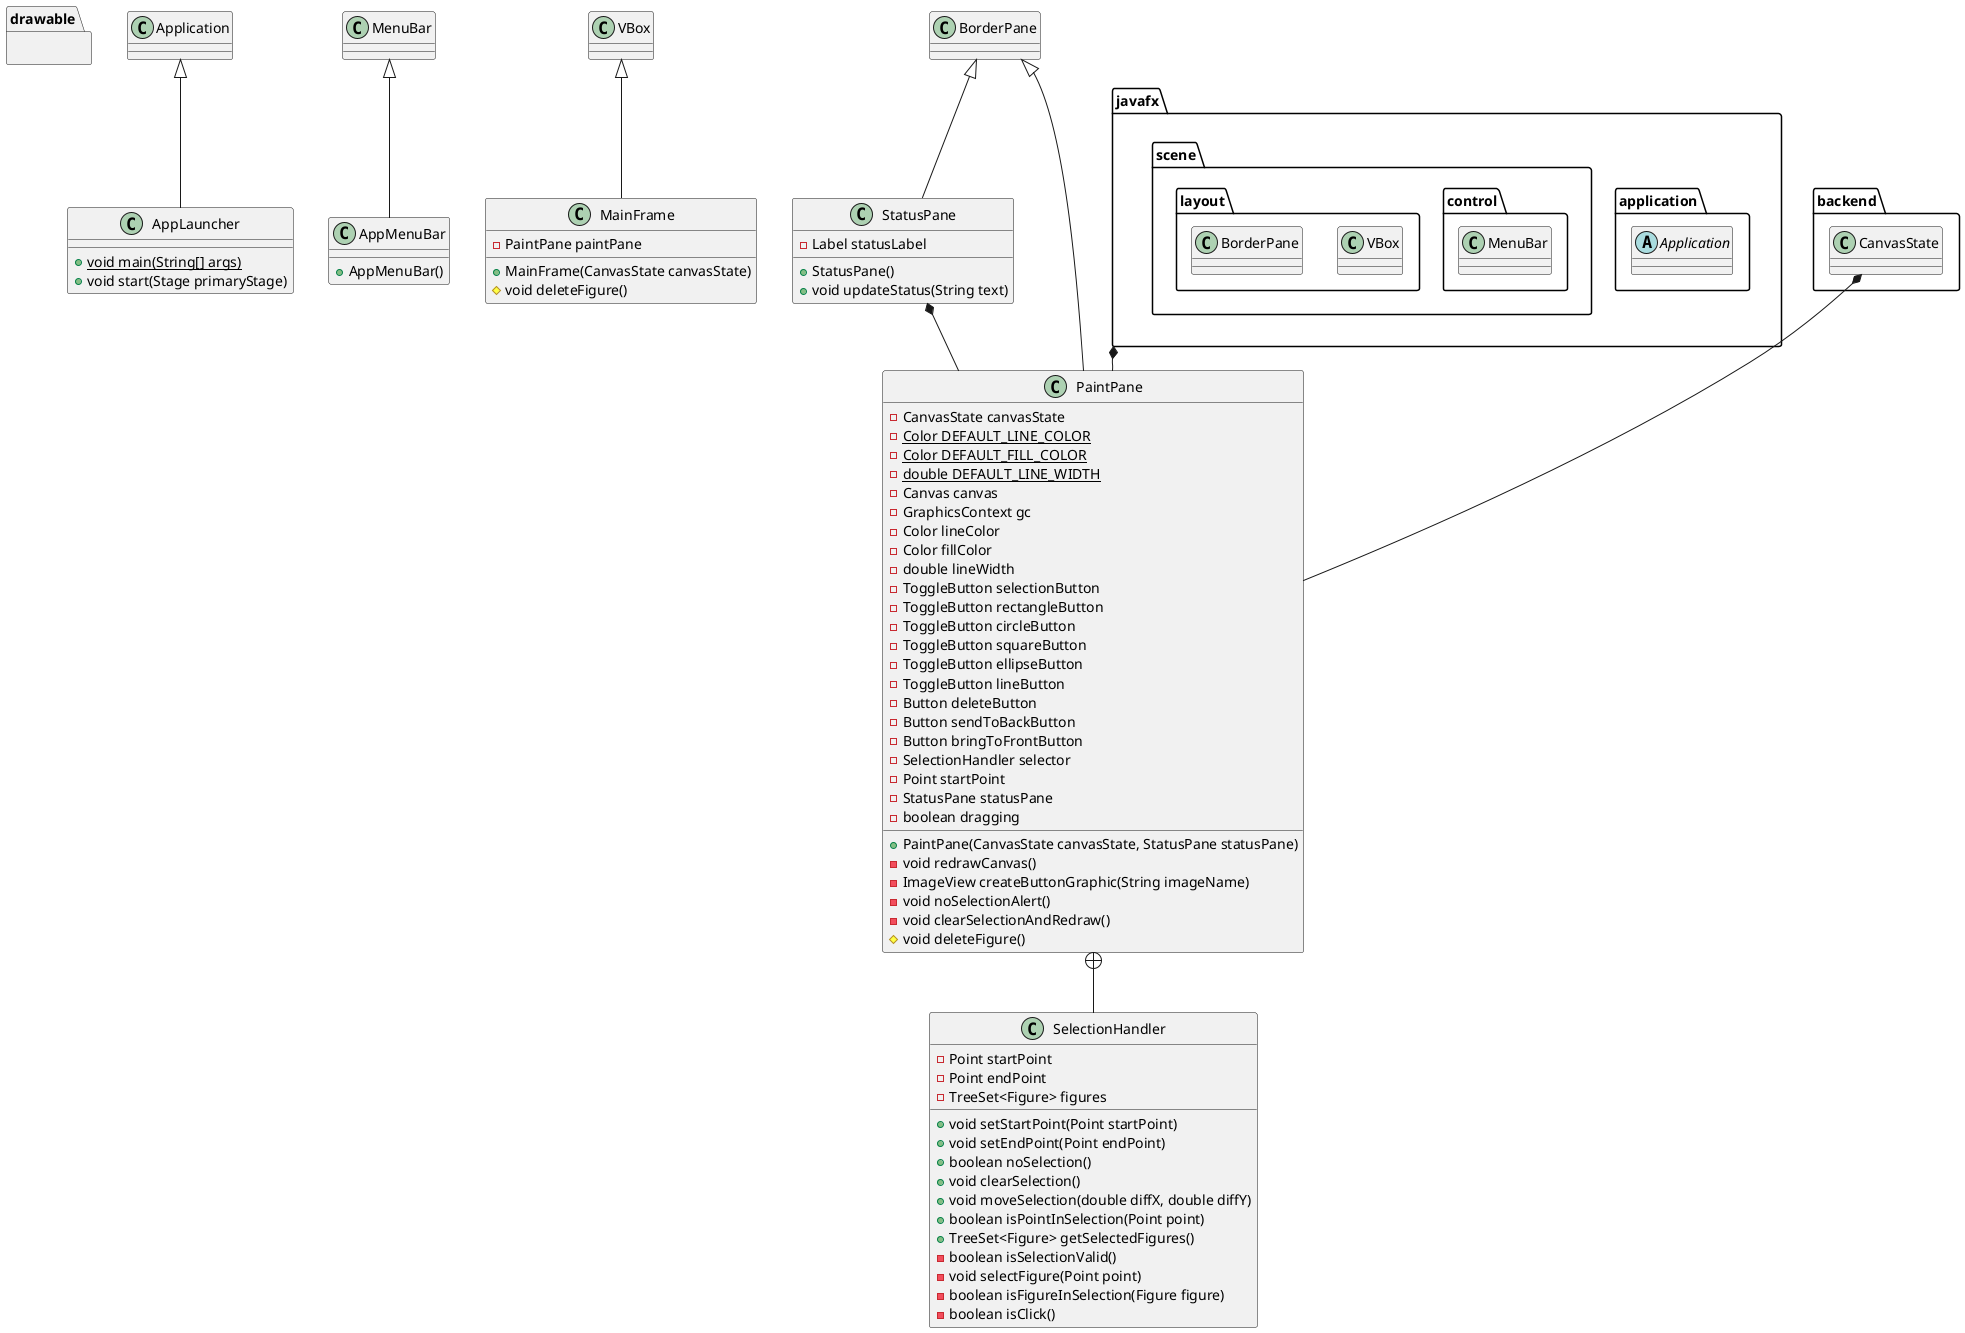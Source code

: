 @startuml
'https://plantuml.com/class-diagram

package drawable {
}

package javafx {
    package application {
        abstract class Application
    }
    package scene {
        package control {
            class MenuBar
        }
        package layout {
            class VBox
            class BorderPane
        }
    }
}

class AppLauncher extends Application {
    + {static} void main(String[] args)
    + void start(Stage primaryStage)
}

class AppMenuBar extends MenuBar {
    + AppMenuBar()
}

class MainFrame extends VBox {
    - PaintPane paintPane

    + MainFrame(CanvasState canvasState)
    # void deleteFigure()
}

class StatusPane extends BorderPane {
    - Label statusLabel

    + StatusPane()
    + void updateStatus(String text)
}

package backend {
    class CanvasState
}

class PaintPane extends BorderPane {
    - CanvasState canvasState
    - {static} Color DEFAULT_LINE_COLOR
    - {static} Color DEFAULT_FILL_COLOR
    - {static} double DEFAULT_LINE_WIDTH
    - Canvas canvas
    - GraphicsContext gc
    - Color lineColor
    - Color fillColor
    - double lineWidth
    - ToggleButton selectionButton
    - ToggleButton rectangleButton
    - ToggleButton circleButton
    - ToggleButton squareButton
    - ToggleButton ellipseButton
    - ToggleButton lineButton
    - Button deleteButton
    - Button sendToBackButton
    - Button bringToFrontButton
    - SelectionHandler selector
    - Point startPoint
    - StatusPane statusPane
    - boolean dragging

    + PaintPane(CanvasState canvasState, StatusPane statusPane)
    - void redrawCanvas()
    - ImageView createButtonGraphic(String imageName)
    - void noSelectionAlert()
    - void clearSelectionAndRedraw()
    # void deleteFigure()
}

class SelectionHandler {
    - Point startPoint
    - Point endPoint
    - TreeSet<Figure> figures

    + void setStartPoint(Point startPoint)
    + void setEndPoint(Point endPoint)
    + boolean noSelection()
    + void clearSelection()
    + void moveSelection(double diffX, double diffY)
    + boolean isPointInSelection(Point point)
    + TreeSet<Figure> getSelectedFigures()
    - boolean isSelectionValid()
    - void selectFigure(Point point)
    - boolean isFigureInSelection(Figure figure)
    - boolean isClick()
}

CanvasState *-- PaintPane
StatusPane *-- PaintPane
PaintPane +-- SelectionHandler
javafx *-- PaintPane

@enduml